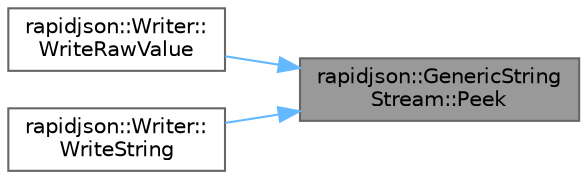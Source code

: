 digraph "rapidjson::GenericStringStream::Peek"
{
 // LATEX_PDF_SIZE
  bgcolor="transparent";
  edge [fontname=Helvetica,fontsize=10,labelfontname=Helvetica,labelfontsize=10];
  node [fontname=Helvetica,fontsize=10,shape=box,height=0.2,width=0.4];
  rankdir="RL";
  Node1 [id="Node000001",label="rapidjson::GenericString\lStream::Peek",height=0.2,width=0.4,color="gray40", fillcolor="grey60", style="filled", fontcolor="black",tooltip=" "];
  Node1 -> Node2 [id="edge1_Node000001_Node000002",dir="back",color="steelblue1",style="solid",tooltip=" "];
  Node2 [id="Node000002",label="rapidjson::Writer::\lWriteRawValue",height=0.2,width=0.4,color="grey40", fillcolor="white", style="filled",URL="$classrapidjson_1_1_writer.html#a60b50a90fa1cfd525e14c37c36b9998d",tooltip=" "];
  Node1 -> Node3 [id="edge2_Node000001_Node000003",dir="back",color="steelblue1",style="solid",tooltip=" "];
  Node3 [id="Node000003",label="rapidjson::Writer::\lWriteString",height=0.2,width=0.4,color="grey40", fillcolor="white", style="filled",URL="$classrapidjson_1_1_writer.html#a95860b89f9a9eea9d4336f0023c497ce",tooltip=" "];
}
